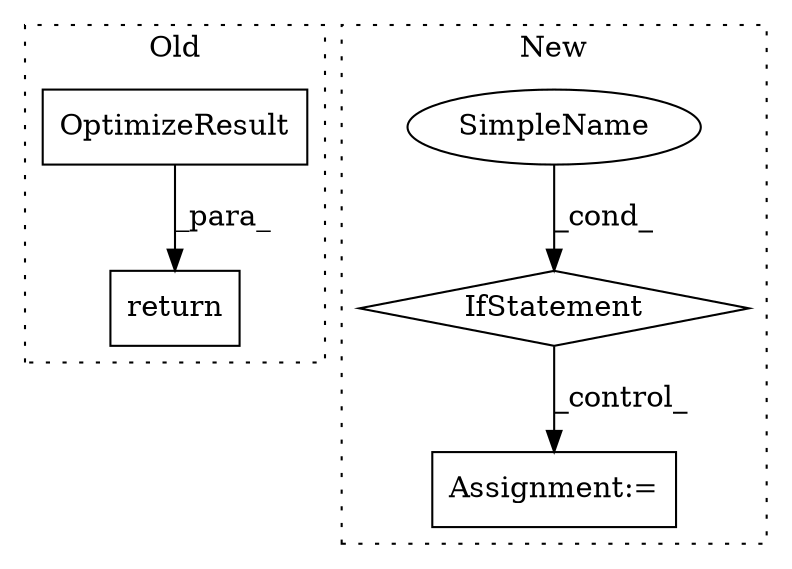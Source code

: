 digraph G {
subgraph cluster0 {
1 [label="OptimizeResult" a="32" s="10928,10991" l="15,1" shape="box"];
5 [label="return" a="41" s="10921" l="7" shape="box"];
label = "Old";
style="dotted";
}
subgraph cluster1 {
2 [label="IfStatement" a="25" s="10695,10725" l="4,2" shape="diamond"];
3 [label="SimpleName" a="42" s="" l="" shape="ellipse"];
4 [label="Assignment:=" a="7" s="10753" l="1" shape="box"];
label = "New";
style="dotted";
}
1 -> 5 [label="_para_"];
2 -> 4 [label="_control_"];
3 -> 2 [label="_cond_"];
}